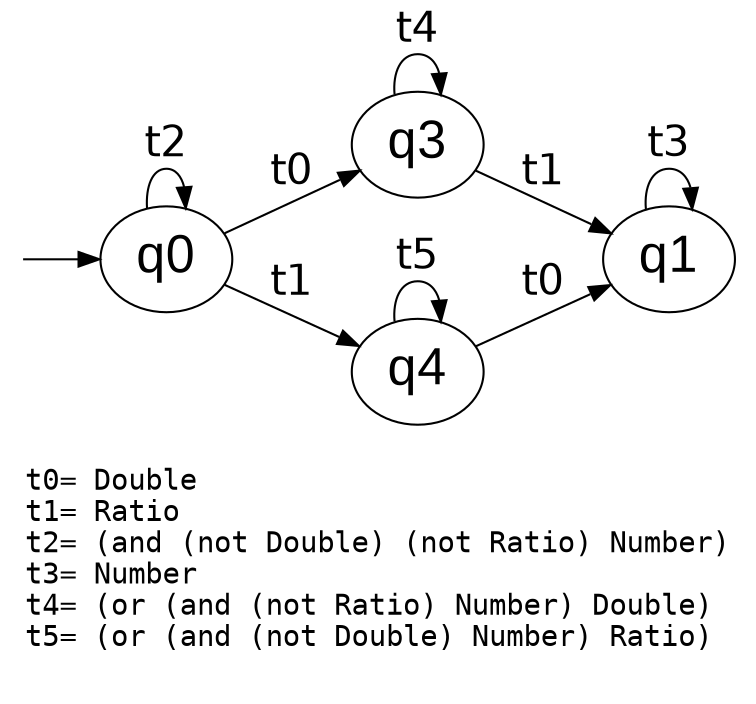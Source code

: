 digraph G {
// xor 1-2 dfa
  rankdir=LR;
  fontname=courier;
  label="\lt0= Double\lt1= Ratio\lt2= (and (not Double) (not Ratio) Number)\lt3= Number\lt4= (or (and (not Ratio) Number) Double)\lt5= (or (and (not Double) Number) Ratio)\l\l"
  graph [labeljust=l,nojustify=true];
  node [fontname=Arial, fontsize=25];
  edge [fontname=Helvetica, fontsize=20];
   H0 [label="", style=invis, width=0]
   H0 -> q0;
   q0 -> q3 [label="t0"];
   q0 -> q4 [label="t1"];
   q0 -> q0 [label="t2"];
   q1 -> q1 [label="t3"];
   q3 -> q3 [label="t4"];
   q3 -> q1 [label="t1"];
   q4 -> q1 [label="t0"];
   q4 -> q4 [label="t5"];
}
